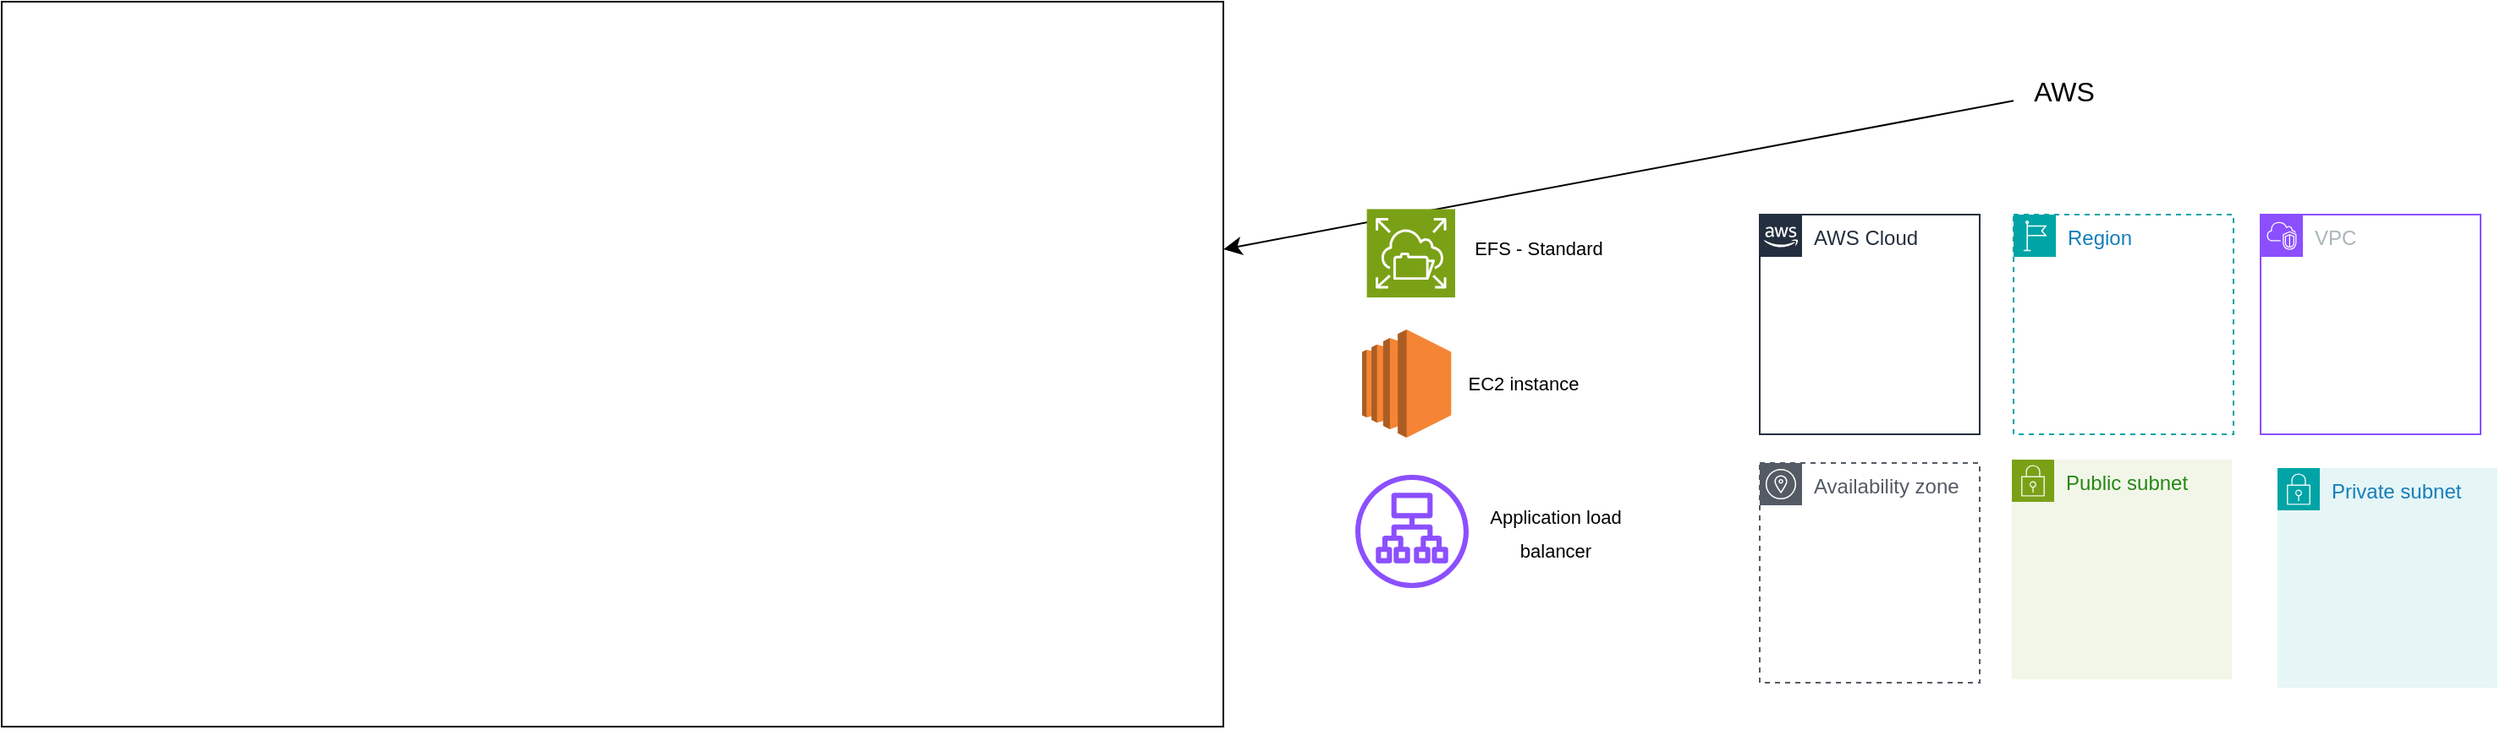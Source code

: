 <mxfile version="24.8.3">
  <diagram name="Page-1" id="VJLz4wBClmrWltTQ995f">
    <mxGraphModel dx="2542" dy="1102" grid="0" gridSize="10" guides="1" tooltips="1" connect="1" arrows="1" fold="1" page="0" pageScale="1" pageWidth="850" pageHeight="1100" math="0" shadow="0">
      <root>
        <mxCell id="0" />
        <mxCell id="1" parent="0" />
        <mxCell id="TxHYkN0hvNUxsnSwECLp-2" value="" style="rounded=0;whiteSpace=wrap;html=1;direction=west;" vertex="1" parent="1">
          <mxGeometry x="-1245" y="-254" width="722" height="429" as="geometry" />
        </mxCell>
        <mxCell id="TxHYkN0hvNUxsnSwECLp-5" style="edgeStyle=none;curved=1;rounded=0;orthogonalLoop=1;jettySize=auto;html=1;fontSize=12;startSize=8;endSize=8;" edge="1" parent="1" source="TxHYkN0hvNUxsnSwECLp-4" target="TxHYkN0hvNUxsnSwECLp-2">
          <mxGeometry relative="1" as="geometry" />
        </mxCell>
        <mxCell id="TxHYkN0hvNUxsnSwECLp-4" value="AWS" style="text;strokeColor=none;fillColor=none;html=1;align=center;verticalAlign=middle;whiteSpace=wrap;rounded=0;fontSize=16;" vertex="1" parent="1">
          <mxGeometry x="-56" y="-216" width="60" height="30" as="geometry" />
        </mxCell>
        <mxCell id="TxHYkN0hvNUxsnSwECLp-7" value="" style="group" vertex="1" connectable="0" parent="1">
          <mxGeometry x="-444" y="-137" width="163.56" height="58" as="geometry" />
        </mxCell>
        <mxCell id="TxHYkN0hvNUxsnSwECLp-11" value="" style="group" vertex="1" connectable="0" parent="TxHYkN0hvNUxsnSwECLp-7">
          <mxGeometry x="5.8" y="5.8" width="157.76" height="52.2" as="geometry" />
        </mxCell>
        <mxCell id="TxHYkN0hvNUxsnSwECLp-6" value="&lt;font style=&quot;font-size: 11px;&quot;&gt;EFS - Standard&lt;/font&gt;" style="text;strokeColor=none;fillColor=none;html=1;align=center;verticalAlign=middle;whiteSpace=wrap;rounded=0;fontSize=16;" vertex="1" parent="TxHYkN0hvNUxsnSwECLp-11">
          <mxGeometry x="45.24" y="3.48" width="112.52" height="34.8" as="geometry" />
        </mxCell>
        <mxCell id="TxHYkN0hvNUxsnSwECLp-10" value="" style="sketch=0;points=[[0,0,0],[0.25,0,0],[0.5,0,0],[0.75,0,0],[1,0,0],[0,1,0],[0.25,1,0],[0.5,1,0],[0.75,1,0],[1,1,0],[0,0.25,0],[0,0.5,0],[0,0.75,0],[1,0.25,0],[1,0.5,0],[1,0.75,0]];outlineConnect=0;fontColor=#232F3E;fillColor=#7AA116;strokeColor=#ffffff;dashed=0;verticalLabelPosition=bottom;verticalAlign=top;align=center;html=1;fontSize=12;fontStyle=0;aspect=fixed;shape=mxgraph.aws4.resourceIcon;resIcon=mxgraph.aws4.elastic_file_system;" vertex="1" parent="TxHYkN0hvNUxsnSwECLp-11">
          <mxGeometry width="52.2" height="52.2" as="geometry" />
        </mxCell>
        <mxCell id="TxHYkN0hvNUxsnSwECLp-15" value="Region" style="points=[[0,0],[0.25,0],[0.5,0],[0.75,0],[1,0],[1,0.25],[1,0.5],[1,0.75],[1,1],[0.75,1],[0.5,1],[0.25,1],[0,1],[0,0.75],[0,0.5],[0,0.25]];outlineConnect=0;gradientColor=none;html=1;whiteSpace=wrap;fontSize=12;fontStyle=0;container=1;pointerEvents=0;collapsible=0;recursiveResize=0;shape=mxgraph.aws4.group;grIcon=mxgraph.aws4.group_region;strokeColor=#00A4A6;fillColor=none;verticalAlign=top;align=left;spacingLeft=30;fontColor=#147EBA;dashed=1;" vertex="1" parent="1">
          <mxGeometry x="-56" y="-128" width="130" height="130" as="geometry" />
        </mxCell>
        <mxCell id="TxHYkN0hvNUxsnSwECLp-19" value="AWS Cloud" style="points=[[0,0],[0.25,0],[0.5,0],[0.75,0],[1,0],[1,0.25],[1,0.5],[1,0.75],[1,1],[0.75,1],[0.5,1],[0.25,1],[0,1],[0,0.75],[0,0.5],[0,0.25]];outlineConnect=0;gradientColor=none;html=1;whiteSpace=wrap;fontSize=12;fontStyle=0;container=1;pointerEvents=0;collapsible=0;recursiveResize=0;shape=mxgraph.aws4.group;grIcon=mxgraph.aws4.group_aws_cloud_alt;strokeColor=#232F3E;fillColor=none;verticalAlign=top;align=left;spacingLeft=30;fontColor=#232F3E;dashed=0;" vertex="1" parent="1">
          <mxGeometry x="-206" y="-128" width="130" height="130" as="geometry" />
        </mxCell>
        <mxCell id="TxHYkN0hvNUxsnSwECLp-20" value="VPC" style="points=[[0,0],[0.25,0],[0.5,0],[0.75,0],[1,0],[1,0.25],[1,0.5],[1,0.75],[1,1],[0.75,1],[0.5,1],[0.25,1],[0,1],[0,0.75],[0,0.5],[0,0.25]];outlineConnect=0;gradientColor=none;html=1;whiteSpace=wrap;fontSize=12;fontStyle=0;container=1;pointerEvents=0;collapsible=0;recursiveResize=0;shape=mxgraph.aws4.group;grIcon=mxgraph.aws4.group_vpc2;strokeColor=#8C4FFF;fillColor=none;verticalAlign=top;align=left;spacingLeft=30;fontColor=#AAB7B8;dashed=0;" vertex="1" parent="1">
          <mxGeometry x="90" y="-128" width="130" height="130" as="geometry" />
        </mxCell>
        <mxCell id="TxHYkN0hvNUxsnSwECLp-22" value="Availability zone" style="sketch=0;outlineConnect=0;gradientColor=none;html=1;whiteSpace=wrap;fontSize=12;fontStyle=0;shape=mxgraph.aws4.group;grIcon=mxgraph.aws4.group_availability_zone;strokeColor=#545B64;fillColor=none;verticalAlign=top;align=left;spacingLeft=30;fontColor=#545B64;dashed=1;" vertex="1" parent="1">
          <mxGeometry x="-206" y="19" width="130" height="130" as="geometry" />
        </mxCell>
        <mxCell id="TxHYkN0hvNUxsnSwECLp-35" value="Public subnet" style="points=[[0,0],[0.25,0],[0.5,0],[0.75,0],[1,0],[1,0.25],[1,0.5],[1,0.75],[1,1],[0.75,1],[0.5,1],[0.25,1],[0,1],[0,0.75],[0,0.5],[0,0.25]];outlineConnect=0;gradientColor=none;html=1;whiteSpace=wrap;fontSize=12;fontStyle=0;container=1;pointerEvents=0;collapsible=0;recursiveResize=0;shape=mxgraph.aws4.group;grIcon=mxgraph.aws4.group_security_group;grStroke=0;strokeColor=#7AA116;fillColor=#F2F6E8;verticalAlign=top;align=left;spacingLeft=30;fontColor=#248814;dashed=0;" vertex="1" parent="1">
          <mxGeometry x="-57" y="17" width="130" height="130" as="geometry" />
        </mxCell>
        <mxCell id="TxHYkN0hvNUxsnSwECLp-36" value="Private subnet" style="points=[[0,0],[0.25,0],[0.5,0],[0.75,0],[1,0],[1,0.25],[1,0.5],[1,0.75],[1,1],[0.75,1],[0.5,1],[0.25,1],[0,1],[0,0.75],[0,0.5],[0,0.25]];outlineConnect=0;gradientColor=none;html=1;whiteSpace=wrap;fontSize=12;fontStyle=0;container=1;pointerEvents=0;collapsible=0;recursiveResize=0;shape=mxgraph.aws4.group;grIcon=mxgraph.aws4.group_security_group;grStroke=0;strokeColor=#00A4A6;fillColor=#E6F6F7;verticalAlign=top;align=left;spacingLeft=30;fontColor=#147EBA;dashed=0;" vertex="1" parent="1">
          <mxGeometry x="100" y="22" width="130" height="130" as="geometry" />
        </mxCell>
        <mxCell id="TxHYkN0hvNUxsnSwECLp-44" value="" style="group" vertex="1" connectable="0" parent="1">
          <mxGeometry x="-445" y="26" width="160.63" height="67" as="geometry" />
        </mxCell>
        <mxCell id="TxHYkN0hvNUxsnSwECLp-41" value="" style="sketch=0;outlineConnect=0;fontColor=#232F3E;gradientColor=none;fillColor=#8C4FFF;strokeColor=none;dashed=0;verticalLabelPosition=bottom;verticalAlign=top;align=center;html=1;fontSize=12;fontStyle=0;aspect=fixed;pointerEvents=1;shape=mxgraph.aws4.application_load_balancer;" vertex="1" parent="TxHYkN0hvNUxsnSwECLp-44">
          <mxGeometry width="67" height="67" as="geometry" />
        </mxCell>
        <mxCell id="TxHYkN0hvNUxsnSwECLp-43" value="&lt;font style=&quot;font-size: 11px;&quot;&gt;Application load balancer&lt;/font&gt;" style="text;strokeColor=none;fillColor=none;html=1;align=center;verticalAlign=middle;whiteSpace=wrap;rounded=0;fontSize=16;" vertex="1" parent="TxHYkN0hvNUxsnSwECLp-44">
          <mxGeometry x="77.309" y="20.615" width="83.321" height="25.769" as="geometry" />
        </mxCell>
        <mxCell id="TxHYkN0hvNUxsnSwECLp-45" value="" style="group" vertex="1" connectable="0" parent="1">
          <mxGeometry x="-441" y="-60" width="144" height="64" as="geometry" />
        </mxCell>
        <mxCell id="TxHYkN0hvNUxsnSwECLp-40" value="" style="outlineConnect=0;dashed=0;verticalLabelPosition=bottom;verticalAlign=top;align=center;html=1;shape=mxgraph.aws3.ec2;fillColor=#F58534;gradientColor=none;" vertex="1" parent="TxHYkN0hvNUxsnSwECLp-45">
          <mxGeometry width="52.65" height="64" as="geometry" />
        </mxCell>
        <mxCell id="TxHYkN0hvNUxsnSwECLp-42" value="&lt;span style=&quot;font-size: 11px;&quot;&gt;EC2 instance&lt;/span&gt;" style="text;strokeColor=none;fillColor=none;html=1;align=center;verticalAlign=middle;whiteSpace=wrap;rounded=0;fontSize=16;" vertex="1" parent="TxHYkN0hvNUxsnSwECLp-45">
          <mxGeometry x="47" y="14.5" width="97" height="30" as="geometry" />
        </mxCell>
      </root>
    </mxGraphModel>
  </diagram>
</mxfile>
